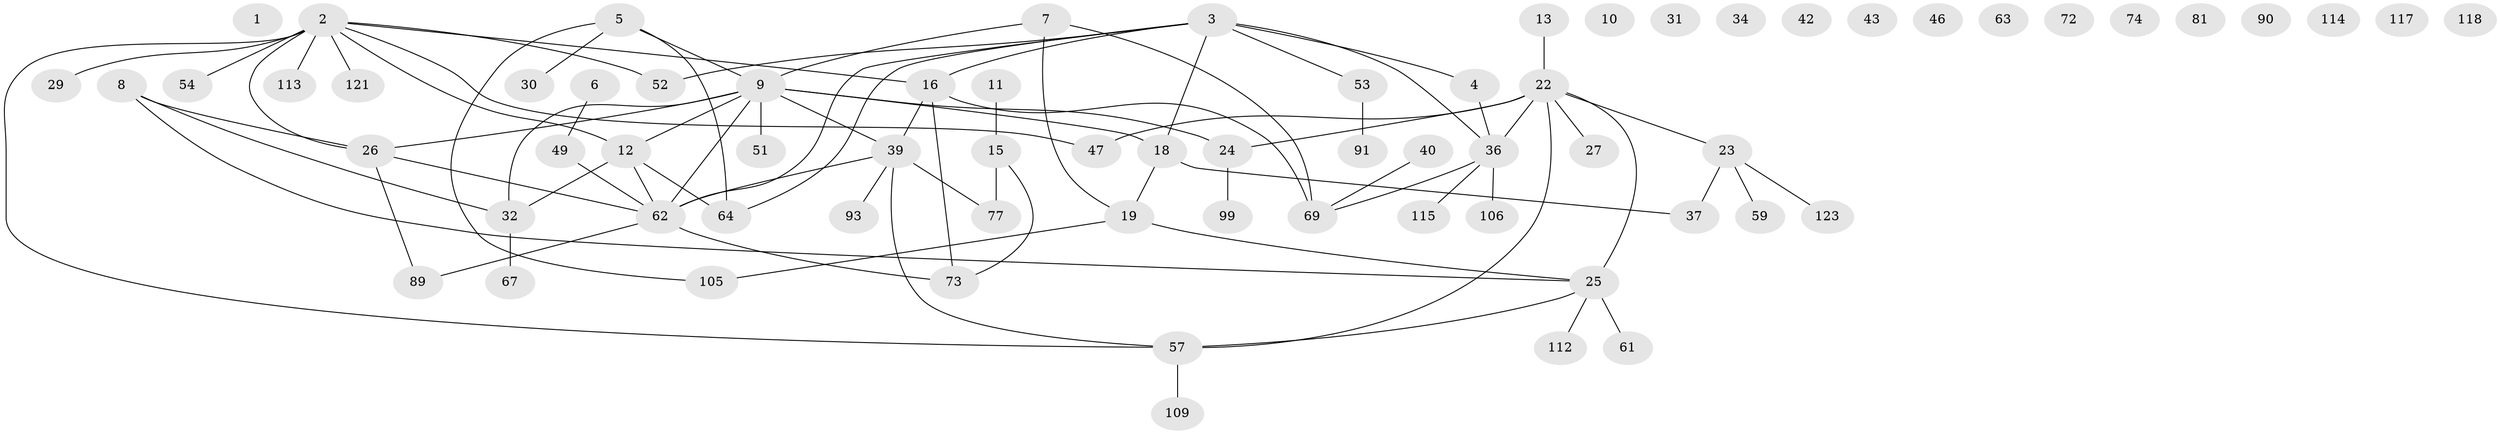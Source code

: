 // original degree distribution, {0: 0.11290322580645161, 3: 0.1693548387096774, 2: 0.22580645161290322, 1: 0.27419354838709675, 4: 0.10483870967741936, 5: 0.056451612903225805, 6: 0.04032258064516129, 7: 0.008064516129032258, 9: 0.008064516129032258}
// Generated by graph-tools (version 1.1) at 2025/12/03/09/25 04:12:58]
// undirected, 70 vertices, 82 edges
graph export_dot {
graph [start="1"]
  node [color=gray90,style=filled];
  1;
  2 [super="+14+17+87"];
  3 [super="+58+60"];
  4 [super="+68"];
  5 [super="+111"];
  6 [super="+79"];
  7 [super="+102"];
  8 [super="+108"];
  9 [super="+50+71+78+124"];
  10;
  11 [super="+48"];
  12 [super="+20+45"];
  13 [super="+21+70"];
  15 [super="+95"];
  16 [super="+76"];
  18 [super="+55"];
  19 [super="+35+65"];
  22 [super="+28+38+80+83+116"];
  23 [super="+56+119"];
  24 [super="+33"];
  25 [super="+97+103"];
  26 [super="+86"];
  27;
  29;
  30 [super="+66+120"];
  31;
  32 [super="+75"];
  34;
  36 [super="+104"];
  37 [super="+41"];
  39 [super="+44+85"];
  40 [super="+98"];
  42;
  43;
  46 [super="+122"];
  47;
  49 [super="+101"];
  51;
  52;
  53 [super="+110"];
  54;
  57 [super="+84+107"];
  59;
  61;
  62 [super="+82+94"];
  63;
  64 [super="+100"];
  67;
  69 [super="+92+96"];
  72;
  73 [super="+88"];
  74;
  77;
  81;
  89;
  90;
  91;
  93;
  99;
  105;
  106;
  109;
  112;
  113;
  114;
  115;
  117;
  118;
  121;
  123;
  2 -- 113;
  2 -- 52;
  2 -- 47;
  2 -- 54;
  2 -- 29;
  2 -- 16 [weight=2];
  2 -- 121;
  2 -- 12;
  2 -- 26 [weight=2];
  2 -- 57;
  3 -- 18;
  3 -- 36;
  3 -- 52;
  3 -- 16;
  3 -- 64;
  3 -- 4;
  3 -- 53;
  3 -- 62;
  4 -- 36;
  5 -- 64;
  5 -- 30;
  5 -- 105;
  5 -- 9;
  6 -- 49;
  7 -- 9;
  7 -- 19;
  7 -- 69;
  8 -- 25;
  8 -- 26;
  8 -- 32;
  9 -- 51;
  9 -- 39;
  9 -- 18;
  9 -- 12;
  9 -- 24;
  9 -- 26;
  9 -- 32;
  9 -- 62 [weight=2];
  11 -- 15;
  12 -- 64;
  12 -- 32;
  12 -- 62 [weight=2];
  13 -- 22;
  15 -- 77;
  15 -- 73;
  16 -- 39;
  16 -- 73;
  16 -- 69 [weight=2];
  18 -- 19;
  18 -- 37;
  19 -- 105;
  19 -- 25;
  22 -- 47;
  22 -- 24;
  22 -- 27;
  22 -- 23;
  22 -- 25;
  22 -- 36;
  22 -- 57;
  23 -- 123;
  23 -- 59;
  23 -- 37;
  24 -- 99;
  25 -- 61;
  25 -- 112;
  25 -- 57;
  26 -- 89;
  26 -- 62;
  32 -- 67;
  36 -- 115;
  36 -- 106;
  36 -- 69;
  39 -- 77;
  39 -- 57;
  39 -- 93;
  39 -- 62 [weight=2];
  40 -- 69;
  49 -- 62;
  53 -- 91;
  57 -- 109;
  62 -- 73;
  62 -- 89;
}

